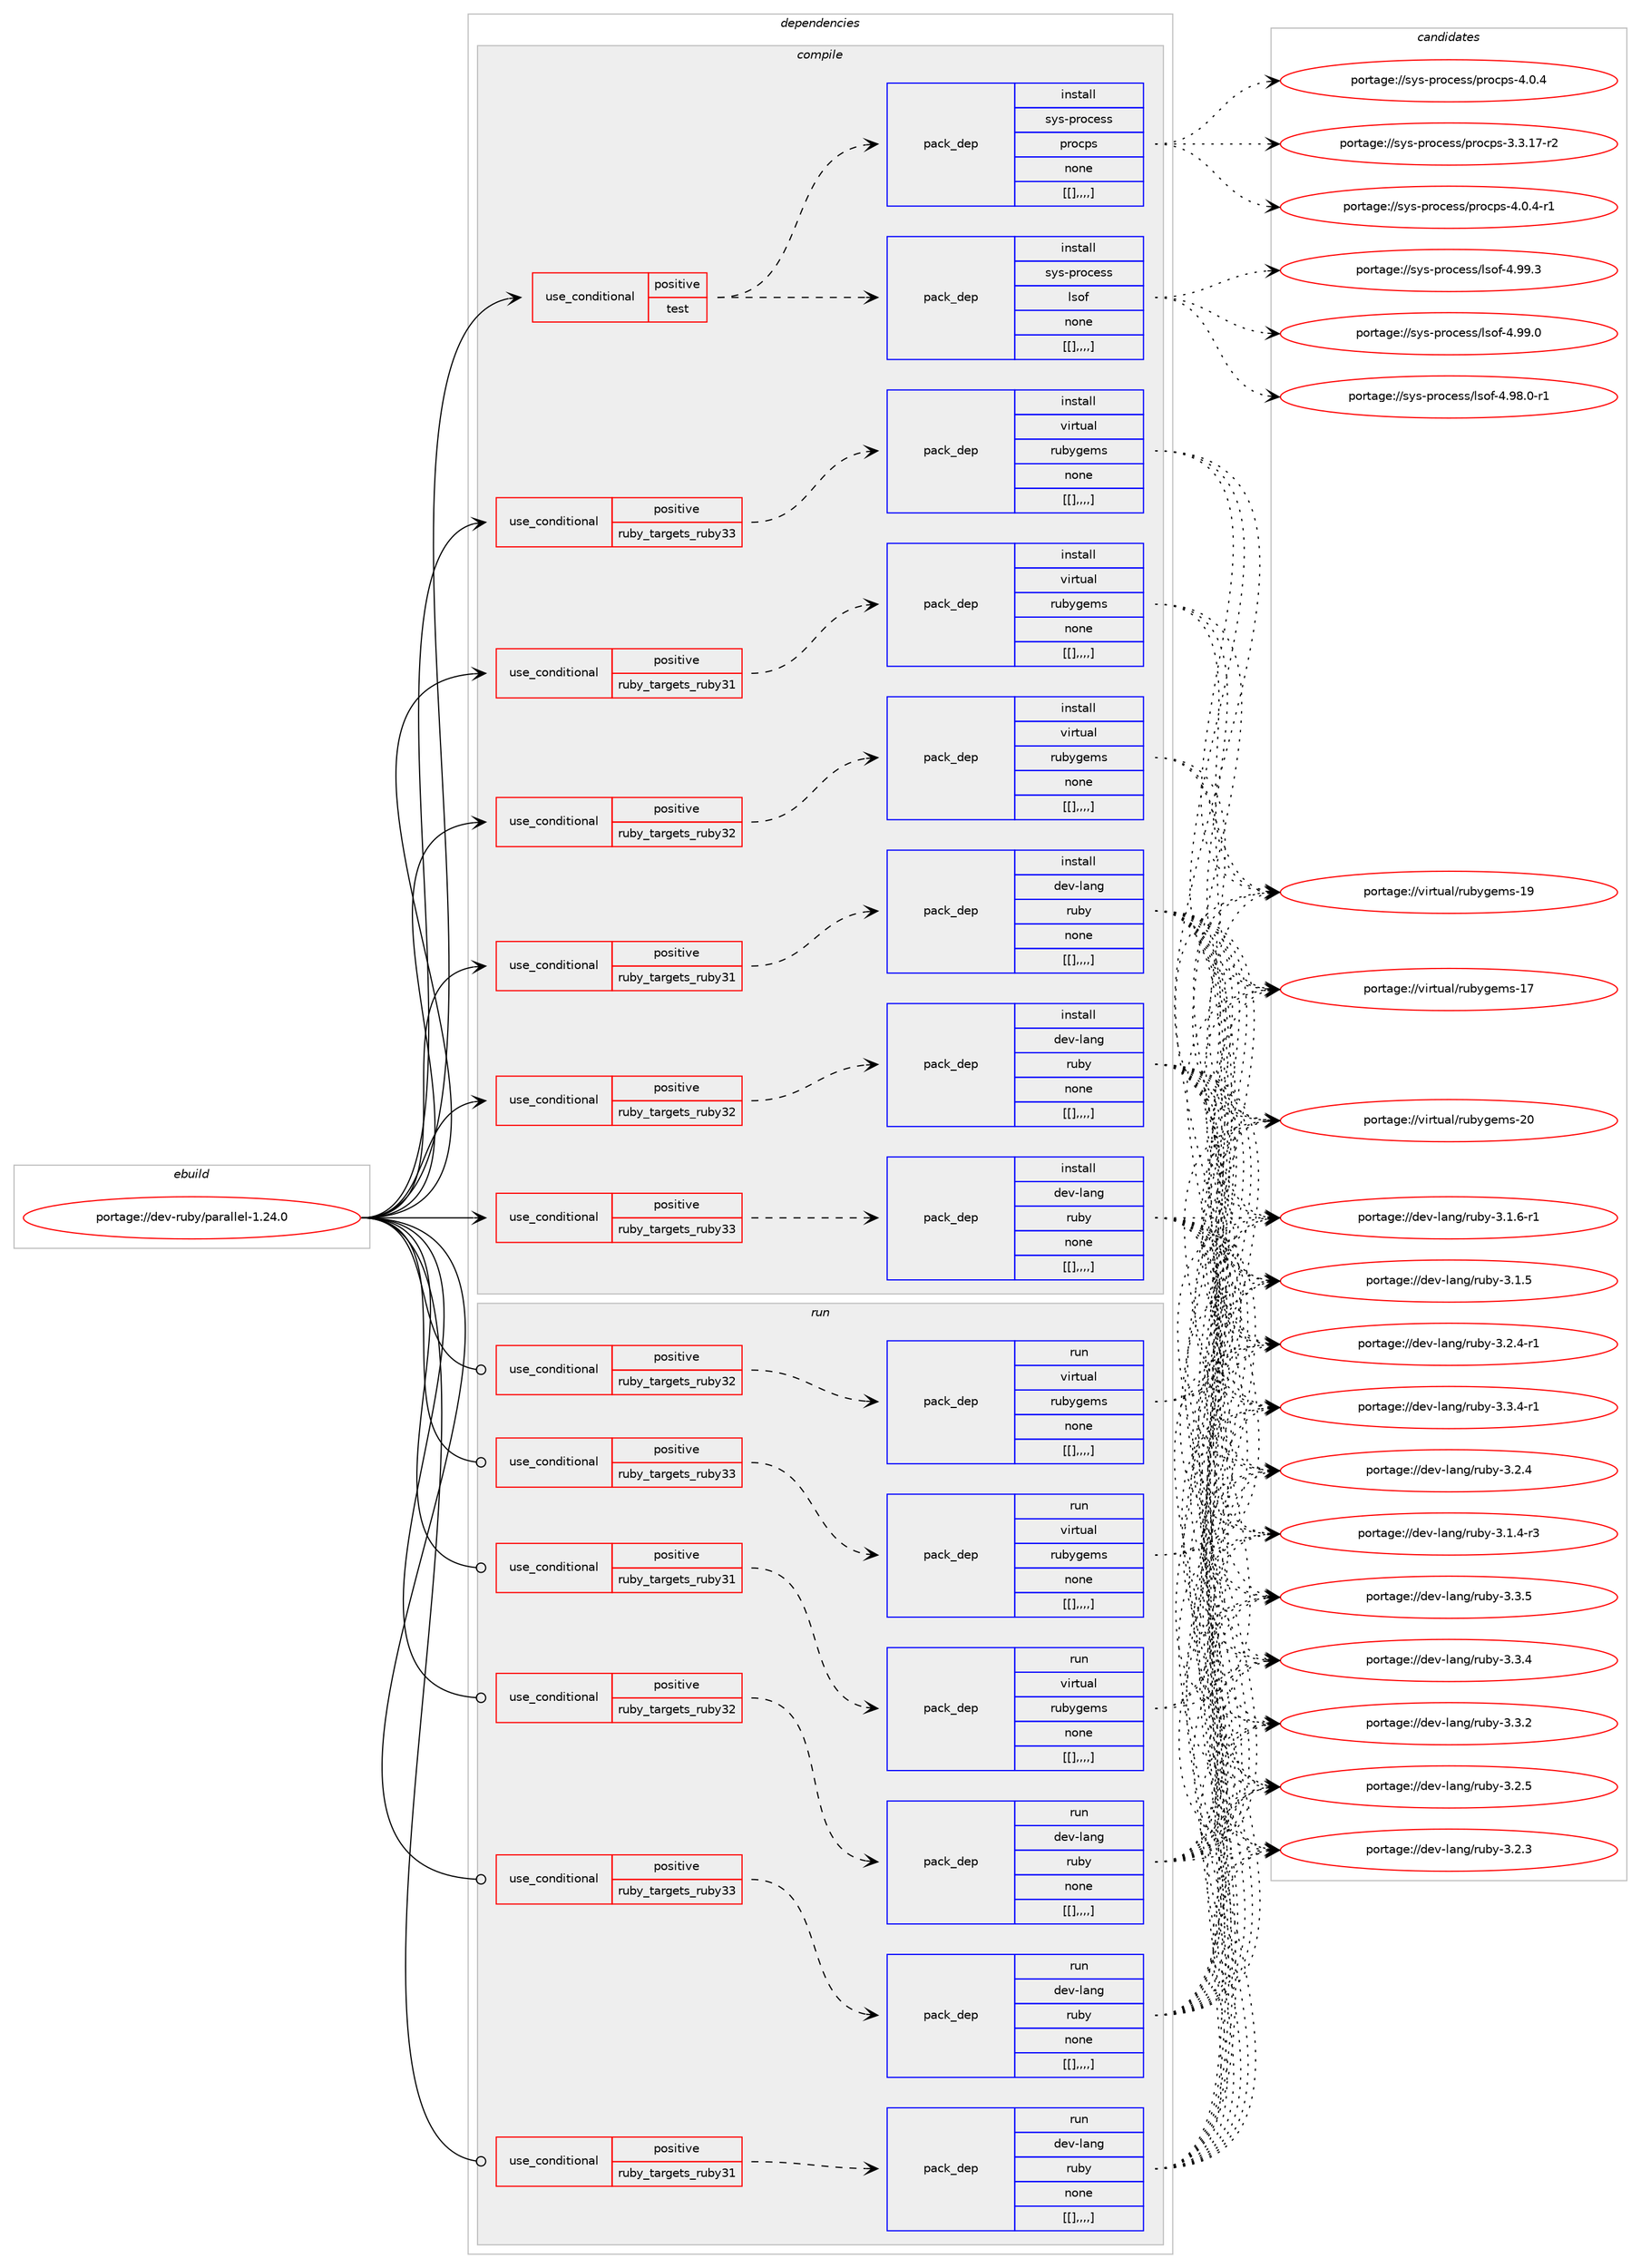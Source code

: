 digraph prolog {

# *************
# Graph options
# *************

newrank=true;
concentrate=true;
compound=true;
graph [rankdir=LR,fontname=Helvetica,fontsize=10,ranksep=1.5];#, ranksep=2.5, nodesep=0.2];
edge  [arrowhead=vee];
node  [fontname=Helvetica,fontsize=10];

# **********
# The ebuild
# **********

subgraph cluster_leftcol {
color=gray;
label=<<i>ebuild</i>>;
id [label="portage://dev-ruby/parallel-1.24.0", color=red, width=4, href="../dev-ruby/parallel-1.24.0.svg"];
}

# ****************
# The dependencies
# ****************

subgraph cluster_midcol {
color=gray;
label=<<i>dependencies</i>>;
subgraph cluster_compile {
fillcolor="#eeeeee";
style=filled;
label=<<i>compile</i>>;
subgraph cond53729 {
dependency196653 [label=<<TABLE BORDER="0" CELLBORDER="1" CELLSPACING="0" CELLPADDING="4"><TR><TD ROWSPAN="3" CELLPADDING="10">use_conditional</TD></TR><TR><TD>positive</TD></TR><TR><TD>ruby_targets_ruby31</TD></TR></TABLE>>, shape=none, color=red];
subgraph pack141579 {
dependency196654 [label=<<TABLE BORDER="0" CELLBORDER="1" CELLSPACING="0" CELLPADDING="4" WIDTH="220"><TR><TD ROWSPAN="6" CELLPADDING="30">pack_dep</TD></TR><TR><TD WIDTH="110">install</TD></TR><TR><TD>dev-lang</TD></TR><TR><TD>ruby</TD></TR><TR><TD>none</TD></TR><TR><TD>[[],,,,]</TD></TR></TABLE>>, shape=none, color=blue];
}
dependency196653:e -> dependency196654:w [weight=20,style="dashed",arrowhead="vee"];
}
id:e -> dependency196653:w [weight=20,style="solid",arrowhead="vee"];
subgraph cond53730 {
dependency196655 [label=<<TABLE BORDER="0" CELLBORDER="1" CELLSPACING="0" CELLPADDING="4"><TR><TD ROWSPAN="3" CELLPADDING="10">use_conditional</TD></TR><TR><TD>positive</TD></TR><TR><TD>ruby_targets_ruby31</TD></TR></TABLE>>, shape=none, color=red];
subgraph pack141580 {
dependency196656 [label=<<TABLE BORDER="0" CELLBORDER="1" CELLSPACING="0" CELLPADDING="4" WIDTH="220"><TR><TD ROWSPAN="6" CELLPADDING="30">pack_dep</TD></TR><TR><TD WIDTH="110">install</TD></TR><TR><TD>virtual</TD></TR><TR><TD>rubygems</TD></TR><TR><TD>none</TD></TR><TR><TD>[[],,,,]</TD></TR></TABLE>>, shape=none, color=blue];
}
dependency196655:e -> dependency196656:w [weight=20,style="dashed",arrowhead="vee"];
}
id:e -> dependency196655:w [weight=20,style="solid",arrowhead="vee"];
subgraph cond53731 {
dependency196657 [label=<<TABLE BORDER="0" CELLBORDER="1" CELLSPACING="0" CELLPADDING="4"><TR><TD ROWSPAN="3" CELLPADDING="10">use_conditional</TD></TR><TR><TD>positive</TD></TR><TR><TD>ruby_targets_ruby32</TD></TR></TABLE>>, shape=none, color=red];
subgraph pack141581 {
dependency196658 [label=<<TABLE BORDER="0" CELLBORDER="1" CELLSPACING="0" CELLPADDING="4" WIDTH="220"><TR><TD ROWSPAN="6" CELLPADDING="30">pack_dep</TD></TR><TR><TD WIDTH="110">install</TD></TR><TR><TD>dev-lang</TD></TR><TR><TD>ruby</TD></TR><TR><TD>none</TD></TR><TR><TD>[[],,,,]</TD></TR></TABLE>>, shape=none, color=blue];
}
dependency196657:e -> dependency196658:w [weight=20,style="dashed",arrowhead="vee"];
}
id:e -> dependency196657:w [weight=20,style="solid",arrowhead="vee"];
subgraph cond53732 {
dependency196659 [label=<<TABLE BORDER="0" CELLBORDER="1" CELLSPACING="0" CELLPADDING="4"><TR><TD ROWSPAN="3" CELLPADDING="10">use_conditional</TD></TR><TR><TD>positive</TD></TR><TR><TD>ruby_targets_ruby32</TD></TR></TABLE>>, shape=none, color=red];
subgraph pack141582 {
dependency196660 [label=<<TABLE BORDER="0" CELLBORDER="1" CELLSPACING="0" CELLPADDING="4" WIDTH="220"><TR><TD ROWSPAN="6" CELLPADDING="30">pack_dep</TD></TR><TR><TD WIDTH="110">install</TD></TR><TR><TD>virtual</TD></TR><TR><TD>rubygems</TD></TR><TR><TD>none</TD></TR><TR><TD>[[],,,,]</TD></TR></TABLE>>, shape=none, color=blue];
}
dependency196659:e -> dependency196660:w [weight=20,style="dashed",arrowhead="vee"];
}
id:e -> dependency196659:w [weight=20,style="solid",arrowhead="vee"];
subgraph cond53733 {
dependency196661 [label=<<TABLE BORDER="0" CELLBORDER="1" CELLSPACING="0" CELLPADDING="4"><TR><TD ROWSPAN="3" CELLPADDING="10">use_conditional</TD></TR><TR><TD>positive</TD></TR><TR><TD>ruby_targets_ruby33</TD></TR></TABLE>>, shape=none, color=red];
subgraph pack141583 {
dependency196662 [label=<<TABLE BORDER="0" CELLBORDER="1" CELLSPACING="0" CELLPADDING="4" WIDTH="220"><TR><TD ROWSPAN="6" CELLPADDING="30">pack_dep</TD></TR><TR><TD WIDTH="110">install</TD></TR><TR><TD>dev-lang</TD></TR><TR><TD>ruby</TD></TR><TR><TD>none</TD></TR><TR><TD>[[],,,,]</TD></TR></TABLE>>, shape=none, color=blue];
}
dependency196661:e -> dependency196662:w [weight=20,style="dashed",arrowhead="vee"];
}
id:e -> dependency196661:w [weight=20,style="solid",arrowhead="vee"];
subgraph cond53734 {
dependency196663 [label=<<TABLE BORDER="0" CELLBORDER="1" CELLSPACING="0" CELLPADDING="4"><TR><TD ROWSPAN="3" CELLPADDING="10">use_conditional</TD></TR><TR><TD>positive</TD></TR><TR><TD>ruby_targets_ruby33</TD></TR></TABLE>>, shape=none, color=red];
subgraph pack141584 {
dependency196664 [label=<<TABLE BORDER="0" CELLBORDER="1" CELLSPACING="0" CELLPADDING="4" WIDTH="220"><TR><TD ROWSPAN="6" CELLPADDING="30">pack_dep</TD></TR><TR><TD WIDTH="110">install</TD></TR><TR><TD>virtual</TD></TR><TR><TD>rubygems</TD></TR><TR><TD>none</TD></TR><TR><TD>[[],,,,]</TD></TR></TABLE>>, shape=none, color=blue];
}
dependency196663:e -> dependency196664:w [weight=20,style="dashed",arrowhead="vee"];
}
id:e -> dependency196663:w [weight=20,style="solid",arrowhead="vee"];
subgraph cond53735 {
dependency196665 [label=<<TABLE BORDER="0" CELLBORDER="1" CELLSPACING="0" CELLPADDING="4"><TR><TD ROWSPAN="3" CELLPADDING="10">use_conditional</TD></TR><TR><TD>positive</TD></TR><TR><TD>test</TD></TR></TABLE>>, shape=none, color=red];
subgraph pack141585 {
dependency196666 [label=<<TABLE BORDER="0" CELLBORDER="1" CELLSPACING="0" CELLPADDING="4" WIDTH="220"><TR><TD ROWSPAN="6" CELLPADDING="30">pack_dep</TD></TR><TR><TD WIDTH="110">install</TD></TR><TR><TD>sys-process</TD></TR><TR><TD>lsof</TD></TR><TR><TD>none</TD></TR><TR><TD>[[],,,,]</TD></TR></TABLE>>, shape=none, color=blue];
}
dependency196665:e -> dependency196666:w [weight=20,style="dashed",arrowhead="vee"];
subgraph pack141586 {
dependency196667 [label=<<TABLE BORDER="0" CELLBORDER="1" CELLSPACING="0" CELLPADDING="4" WIDTH="220"><TR><TD ROWSPAN="6" CELLPADDING="30">pack_dep</TD></TR><TR><TD WIDTH="110">install</TD></TR><TR><TD>sys-process</TD></TR><TR><TD>procps</TD></TR><TR><TD>none</TD></TR><TR><TD>[[],,,,]</TD></TR></TABLE>>, shape=none, color=blue];
}
dependency196665:e -> dependency196667:w [weight=20,style="dashed",arrowhead="vee"];
}
id:e -> dependency196665:w [weight=20,style="solid",arrowhead="vee"];
}
subgraph cluster_compileandrun {
fillcolor="#eeeeee";
style=filled;
label=<<i>compile and run</i>>;
}
subgraph cluster_run {
fillcolor="#eeeeee";
style=filled;
label=<<i>run</i>>;
subgraph cond53736 {
dependency196668 [label=<<TABLE BORDER="0" CELLBORDER="1" CELLSPACING="0" CELLPADDING="4"><TR><TD ROWSPAN="3" CELLPADDING="10">use_conditional</TD></TR><TR><TD>positive</TD></TR><TR><TD>ruby_targets_ruby31</TD></TR></TABLE>>, shape=none, color=red];
subgraph pack141587 {
dependency196669 [label=<<TABLE BORDER="0" CELLBORDER="1" CELLSPACING="0" CELLPADDING="4" WIDTH="220"><TR><TD ROWSPAN="6" CELLPADDING="30">pack_dep</TD></TR><TR><TD WIDTH="110">run</TD></TR><TR><TD>dev-lang</TD></TR><TR><TD>ruby</TD></TR><TR><TD>none</TD></TR><TR><TD>[[],,,,]</TD></TR></TABLE>>, shape=none, color=blue];
}
dependency196668:e -> dependency196669:w [weight=20,style="dashed",arrowhead="vee"];
}
id:e -> dependency196668:w [weight=20,style="solid",arrowhead="odot"];
subgraph cond53737 {
dependency196670 [label=<<TABLE BORDER="0" CELLBORDER="1" CELLSPACING="0" CELLPADDING="4"><TR><TD ROWSPAN="3" CELLPADDING="10">use_conditional</TD></TR><TR><TD>positive</TD></TR><TR><TD>ruby_targets_ruby31</TD></TR></TABLE>>, shape=none, color=red];
subgraph pack141588 {
dependency196671 [label=<<TABLE BORDER="0" CELLBORDER="1" CELLSPACING="0" CELLPADDING="4" WIDTH="220"><TR><TD ROWSPAN="6" CELLPADDING="30">pack_dep</TD></TR><TR><TD WIDTH="110">run</TD></TR><TR><TD>virtual</TD></TR><TR><TD>rubygems</TD></TR><TR><TD>none</TD></TR><TR><TD>[[],,,,]</TD></TR></TABLE>>, shape=none, color=blue];
}
dependency196670:e -> dependency196671:w [weight=20,style="dashed",arrowhead="vee"];
}
id:e -> dependency196670:w [weight=20,style="solid",arrowhead="odot"];
subgraph cond53738 {
dependency196672 [label=<<TABLE BORDER="0" CELLBORDER="1" CELLSPACING="0" CELLPADDING="4"><TR><TD ROWSPAN="3" CELLPADDING="10">use_conditional</TD></TR><TR><TD>positive</TD></TR><TR><TD>ruby_targets_ruby32</TD></TR></TABLE>>, shape=none, color=red];
subgraph pack141589 {
dependency196673 [label=<<TABLE BORDER="0" CELLBORDER="1" CELLSPACING="0" CELLPADDING="4" WIDTH="220"><TR><TD ROWSPAN="6" CELLPADDING="30">pack_dep</TD></TR><TR><TD WIDTH="110">run</TD></TR><TR><TD>dev-lang</TD></TR><TR><TD>ruby</TD></TR><TR><TD>none</TD></TR><TR><TD>[[],,,,]</TD></TR></TABLE>>, shape=none, color=blue];
}
dependency196672:e -> dependency196673:w [weight=20,style="dashed",arrowhead="vee"];
}
id:e -> dependency196672:w [weight=20,style="solid",arrowhead="odot"];
subgraph cond53739 {
dependency196674 [label=<<TABLE BORDER="0" CELLBORDER="1" CELLSPACING="0" CELLPADDING="4"><TR><TD ROWSPAN="3" CELLPADDING="10">use_conditional</TD></TR><TR><TD>positive</TD></TR><TR><TD>ruby_targets_ruby32</TD></TR></TABLE>>, shape=none, color=red];
subgraph pack141590 {
dependency196675 [label=<<TABLE BORDER="0" CELLBORDER="1" CELLSPACING="0" CELLPADDING="4" WIDTH="220"><TR><TD ROWSPAN="6" CELLPADDING="30">pack_dep</TD></TR><TR><TD WIDTH="110">run</TD></TR><TR><TD>virtual</TD></TR><TR><TD>rubygems</TD></TR><TR><TD>none</TD></TR><TR><TD>[[],,,,]</TD></TR></TABLE>>, shape=none, color=blue];
}
dependency196674:e -> dependency196675:w [weight=20,style="dashed",arrowhead="vee"];
}
id:e -> dependency196674:w [weight=20,style="solid",arrowhead="odot"];
subgraph cond53740 {
dependency196676 [label=<<TABLE BORDER="0" CELLBORDER="1" CELLSPACING="0" CELLPADDING="4"><TR><TD ROWSPAN="3" CELLPADDING="10">use_conditional</TD></TR><TR><TD>positive</TD></TR><TR><TD>ruby_targets_ruby33</TD></TR></TABLE>>, shape=none, color=red];
subgraph pack141591 {
dependency196677 [label=<<TABLE BORDER="0" CELLBORDER="1" CELLSPACING="0" CELLPADDING="4" WIDTH="220"><TR><TD ROWSPAN="6" CELLPADDING="30">pack_dep</TD></TR><TR><TD WIDTH="110">run</TD></TR><TR><TD>dev-lang</TD></TR><TR><TD>ruby</TD></TR><TR><TD>none</TD></TR><TR><TD>[[],,,,]</TD></TR></TABLE>>, shape=none, color=blue];
}
dependency196676:e -> dependency196677:w [weight=20,style="dashed",arrowhead="vee"];
}
id:e -> dependency196676:w [weight=20,style="solid",arrowhead="odot"];
subgraph cond53741 {
dependency196678 [label=<<TABLE BORDER="0" CELLBORDER="1" CELLSPACING="0" CELLPADDING="4"><TR><TD ROWSPAN="3" CELLPADDING="10">use_conditional</TD></TR><TR><TD>positive</TD></TR><TR><TD>ruby_targets_ruby33</TD></TR></TABLE>>, shape=none, color=red];
subgraph pack141592 {
dependency196679 [label=<<TABLE BORDER="0" CELLBORDER="1" CELLSPACING="0" CELLPADDING="4" WIDTH="220"><TR><TD ROWSPAN="6" CELLPADDING="30">pack_dep</TD></TR><TR><TD WIDTH="110">run</TD></TR><TR><TD>virtual</TD></TR><TR><TD>rubygems</TD></TR><TR><TD>none</TD></TR><TR><TD>[[],,,,]</TD></TR></TABLE>>, shape=none, color=blue];
}
dependency196678:e -> dependency196679:w [weight=20,style="dashed",arrowhead="vee"];
}
id:e -> dependency196678:w [weight=20,style="solid",arrowhead="odot"];
}
}

# **************
# The candidates
# **************

subgraph cluster_choices {
rank=same;
color=gray;
label=<<i>candidates</i>>;

subgraph choice141579 {
color=black;
nodesep=1;
choice10010111845108971101034711411798121455146514653 [label="portage://dev-lang/ruby-3.3.5", color=red, width=4,href="../dev-lang/ruby-3.3.5.svg"];
choice100101118451089711010347114117981214551465146524511449 [label="portage://dev-lang/ruby-3.3.4-r1", color=red, width=4,href="../dev-lang/ruby-3.3.4-r1.svg"];
choice10010111845108971101034711411798121455146514652 [label="portage://dev-lang/ruby-3.3.4", color=red, width=4,href="../dev-lang/ruby-3.3.4.svg"];
choice10010111845108971101034711411798121455146514650 [label="portage://dev-lang/ruby-3.3.2", color=red, width=4,href="../dev-lang/ruby-3.3.2.svg"];
choice10010111845108971101034711411798121455146504653 [label="portage://dev-lang/ruby-3.2.5", color=red, width=4,href="../dev-lang/ruby-3.2.5.svg"];
choice100101118451089711010347114117981214551465046524511449 [label="portage://dev-lang/ruby-3.2.4-r1", color=red, width=4,href="../dev-lang/ruby-3.2.4-r1.svg"];
choice10010111845108971101034711411798121455146504652 [label="portage://dev-lang/ruby-3.2.4", color=red, width=4,href="../dev-lang/ruby-3.2.4.svg"];
choice10010111845108971101034711411798121455146504651 [label="portage://dev-lang/ruby-3.2.3", color=red, width=4,href="../dev-lang/ruby-3.2.3.svg"];
choice100101118451089711010347114117981214551464946544511449 [label="portage://dev-lang/ruby-3.1.6-r1", color=red, width=4,href="../dev-lang/ruby-3.1.6-r1.svg"];
choice10010111845108971101034711411798121455146494653 [label="portage://dev-lang/ruby-3.1.5", color=red, width=4,href="../dev-lang/ruby-3.1.5.svg"];
choice100101118451089711010347114117981214551464946524511451 [label="portage://dev-lang/ruby-3.1.4-r3", color=red, width=4,href="../dev-lang/ruby-3.1.4-r3.svg"];
dependency196654:e -> choice10010111845108971101034711411798121455146514653:w [style=dotted,weight="100"];
dependency196654:e -> choice100101118451089711010347114117981214551465146524511449:w [style=dotted,weight="100"];
dependency196654:e -> choice10010111845108971101034711411798121455146514652:w [style=dotted,weight="100"];
dependency196654:e -> choice10010111845108971101034711411798121455146514650:w [style=dotted,weight="100"];
dependency196654:e -> choice10010111845108971101034711411798121455146504653:w [style=dotted,weight="100"];
dependency196654:e -> choice100101118451089711010347114117981214551465046524511449:w [style=dotted,weight="100"];
dependency196654:e -> choice10010111845108971101034711411798121455146504652:w [style=dotted,weight="100"];
dependency196654:e -> choice10010111845108971101034711411798121455146504651:w [style=dotted,weight="100"];
dependency196654:e -> choice100101118451089711010347114117981214551464946544511449:w [style=dotted,weight="100"];
dependency196654:e -> choice10010111845108971101034711411798121455146494653:w [style=dotted,weight="100"];
dependency196654:e -> choice100101118451089711010347114117981214551464946524511451:w [style=dotted,weight="100"];
}
subgraph choice141580 {
color=black;
nodesep=1;
choice118105114116117971084711411798121103101109115455048 [label="portage://virtual/rubygems-20", color=red, width=4,href="../virtual/rubygems-20.svg"];
choice118105114116117971084711411798121103101109115454957 [label="portage://virtual/rubygems-19", color=red, width=4,href="../virtual/rubygems-19.svg"];
choice118105114116117971084711411798121103101109115454955 [label="portage://virtual/rubygems-17", color=red, width=4,href="../virtual/rubygems-17.svg"];
dependency196656:e -> choice118105114116117971084711411798121103101109115455048:w [style=dotted,weight="100"];
dependency196656:e -> choice118105114116117971084711411798121103101109115454957:w [style=dotted,weight="100"];
dependency196656:e -> choice118105114116117971084711411798121103101109115454955:w [style=dotted,weight="100"];
}
subgraph choice141581 {
color=black;
nodesep=1;
choice10010111845108971101034711411798121455146514653 [label="portage://dev-lang/ruby-3.3.5", color=red, width=4,href="../dev-lang/ruby-3.3.5.svg"];
choice100101118451089711010347114117981214551465146524511449 [label="portage://dev-lang/ruby-3.3.4-r1", color=red, width=4,href="../dev-lang/ruby-3.3.4-r1.svg"];
choice10010111845108971101034711411798121455146514652 [label="portage://dev-lang/ruby-3.3.4", color=red, width=4,href="../dev-lang/ruby-3.3.4.svg"];
choice10010111845108971101034711411798121455146514650 [label="portage://dev-lang/ruby-3.3.2", color=red, width=4,href="../dev-lang/ruby-3.3.2.svg"];
choice10010111845108971101034711411798121455146504653 [label="portage://dev-lang/ruby-3.2.5", color=red, width=4,href="../dev-lang/ruby-3.2.5.svg"];
choice100101118451089711010347114117981214551465046524511449 [label="portage://dev-lang/ruby-3.2.4-r1", color=red, width=4,href="../dev-lang/ruby-3.2.4-r1.svg"];
choice10010111845108971101034711411798121455146504652 [label="portage://dev-lang/ruby-3.2.4", color=red, width=4,href="../dev-lang/ruby-3.2.4.svg"];
choice10010111845108971101034711411798121455146504651 [label="portage://dev-lang/ruby-3.2.3", color=red, width=4,href="../dev-lang/ruby-3.2.3.svg"];
choice100101118451089711010347114117981214551464946544511449 [label="portage://dev-lang/ruby-3.1.6-r1", color=red, width=4,href="../dev-lang/ruby-3.1.6-r1.svg"];
choice10010111845108971101034711411798121455146494653 [label="portage://dev-lang/ruby-3.1.5", color=red, width=4,href="../dev-lang/ruby-3.1.5.svg"];
choice100101118451089711010347114117981214551464946524511451 [label="portage://dev-lang/ruby-3.1.4-r3", color=red, width=4,href="../dev-lang/ruby-3.1.4-r3.svg"];
dependency196658:e -> choice10010111845108971101034711411798121455146514653:w [style=dotted,weight="100"];
dependency196658:e -> choice100101118451089711010347114117981214551465146524511449:w [style=dotted,weight="100"];
dependency196658:e -> choice10010111845108971101034711411798121455146514652:w [style=dotted,weight="100"];
dependency196658:e -> choice10010111845108971101034711411798121455146514650:w [style=dotted,weight="100"];
dependency196658:e -> choice10010111845108971101034711411798121455146504653:w [style=dotted,weight="100"];
dependency196658:e -> choice100101118451089711010347114117981214551465046524511449:w [style=dotted,weight="100"];
dependency196658:e -> choice10010111845108971101034711411798121455146504652:w [style=dotted,weight="100"];
dependency196658:e -> choice10010111845108971101034711411798121455146504651:w [style=dotted,weight="100"];
dependency196658:e -> choice100101118451089711010347114117981214551464946544511449:w [style=dotted,weight="100"];
dependency196658:e -> choice10010111845108971101034711411798121455146494653:w [style=dotted,weight="100"];
dependency196658:e -> choice100101118451089711010347114117981214551464946524511451:w [style=dotted,weight="100"];
}
subgraph choice141582 {
color=black;
nodesep=1;
choice118105114116117971084711411798121103101109115455048 [label="portage://virtual/rubygems-20", color=red, width=4,href="../virtual/rubygems-20.svg"];
choice118105114116117971084711411798121103101109115454957 [label="portage://virtual/rubygems-19", color=red, width=4,href="../virtual/rubygems-19.svg"];
choice118105114116117971084711411798121103101109115454955 [label="portage://virtual/rubygems-17", color=red, width=4,href="../virtual/rubygems-17.svg"];
dependency196660:e -> choice118105114116117971084711411798121103101109115455048:w [style=dotted,weight="100"];
dependency196660:e -> choice118105114116117971084711411798121103101109115454957:w [style=dotted,weight="100"];
dependency196660:e -> choice118105114116117971084711411798121103101109115454955:w [style=dotted,weight="100"];
}
subgraph choice141583 {
color=black;
nodesep=1;
choice10010111845108971101034711411798121455146514653 [label="portage://dev-lang/ruby-3.3.5", color=red, width=4,href="../dev-lang/ruby-3.3.5.svg"];
choice100101118451089711010347114117981214551465146524511449 [label="portage://dev-lang/ruby-3.3.4-r1", color=red, width=4,href="../dev-lang/ruby-3.3.4-r1.svg"];
choice10010111845108971101034711411798121455146514652 [label="portage://dev-lang/ruby-3.3.4", color=red, width=4,href="../dev-lang/ruby-3.3.4.svg"];
choice10010111845108971101034711411798121455146514650 [label="portage://dev-lang/ruby-3.3.2", color=red, width=4,href="../dev-lang/ruby-3.3.2.svg"];
choice10010111845108971101034711411798121455146504653 [label="portage://dev-lang/ruby-3.2.5", color=red, width=4,href="../dev-lang/ruby-3.2.5.svg"];
choice100101118451089711010347114117981214551465046524511449 [label="portage://dev-lang/ruby-3.2.4-r1", color=red, width=4,href="../dev-lang/ruby-3.2.4-r1.svg"];
choice10010111845108971101034711411798121455146504652 [label="portage://dev-lang/ruby-3.2.4", color=red, width=4,href="../dev-lang/ruby-3.2.4.svg"];
choice10010111845108971101034711411798121455146504651 [label="portage://dev-lang/ruby-3.2.3", color=red, width=4,href="../dev-lang/ruby-3.2.3.svg"];
choice100101118451089711010347114117981214551464946544511449 [label="portage://dev-lang/ruby-3.1.6-r1", color=red, width=4,href="../dev-lang/ruby-3.1.6-r1.svg"];
choice10010111845108971101034711411798121455146494653 [label="portage://dev-lang/ruby-3.1.5", color=red, width=4,href="../dev-lang/ruby-3.1.5.svg"];
choice100101118451089711010347114117981214551464946524511451 [label="portage://dev-lang/ruby-3.1.4-r3", color=red, width=4,href="../dev-lang/ruby-3.1.4-r3.svg"];
dependency196662:e -> choice10010111845108971101034711411798121455146514653:w [style=dotted,weight="100"];
dependency196662:e -> choice100101118451089711010347114117981214551465146524511449:w [style=dotted,weight="100"];
dependency196662:e -> choice10010111845108971101034711411798121455146514652:w [style=dotted,weight="100"];
dependency196662:e -> choice10010111845108971101034711411798121455146514650:w [style=dotted,weight="100"];
dependency196662:e -> choice10010111845108971101034711411798121455146504653:w [style=dotted,weight="100"];
dependency196662:e -> choice100101118451089711010347114117981214551465046524511449:w [style=dotted,weight="100"];
dependency196662:e -> choice10010111845108971101034711411798121455146504652:w [style=dotted,weight="100"];
dependency196662:e -> choice10010111845108971101034711411798121455146504651:w [style=dotted,weight="100"];
dependency196662:e -> choice100101118451089711010347114117981214551464946544511449:w [style=dotted,weight="100"];
dependency196662:e -> choice10010111845108971101034711411798121455146494653:w [style=dotted,weight="100"];
dependency196662:e -> choice100101118451089711010347114117981214551464946524511451:w [style=dotted,weight="100"];
}
subgraph choice141584 {
color=black;
nodesep=1;
choice118105114116117971084711411798121103101109115455048 [label="portage://virtual/rubygems-20", color=red, width=4,href="../virtual/rubygems-20.svg"];
choice118105114116117971084711411798121103101109115454957 [label="portage://virtual/rubygems-19", color=red, width=4,href="../virtual/rubygems-19.svg"];
choice118105114116117971084711411798121103101109115454955 [label="portage://virtual/rubygems-17", color=red, width=4,href="../virtual/rubygems-17.svg"];
dependency196664:e -> choice118105114116117971084711411798121103101109115455048:w [style=dotted,weight="100"];
dependency196664:e -> choice118105114116117971084711411798121103101109115454957:w [style=dotted,weight="100"];
dependency196664:e -> choice118105114116117971084711411798121103101109115454955:w [style=dotted,weight="100"];
}
subgraph choice141585 {
color=black;
nodesep=1;
choice11512111545112114111991011151154710811511110245524657574651 [label="portage://sys-process/lsof-4.99.3", color=red, width=4,href="../sys-process/lsof-4.99.3.svg"];
choice11512111545112114111991011151154710811511110245524657574648 [label="portage://sys-process/lsof-4.99.0", color=red, width=4,href="../sys-process/lsof-4.99.0.svg"];
choice115121115451121141119910111511547108115111102455246575646484511449 [label="portage://sys-process/lsof-4.98.0-r1", color=red, width=4,href="../sys-process/lsof-4.98.0-r1.svg"];
dependency196666:e -> choice11512111545112114111991011151154710811511110245524657574651:w [style=dotted,weight="100"];
dependency196666:e -> choice11512111545112114111991011151154710811511110245524657574648:w [style=dotted,weight="100"];
dependency196666:e -> choice115121115451121141119910111511547108115111102455246575646484511449:w [style=dotted,weight="100"];
}
subgraph choice141586 {
color=black;
nodesep=1;
choice115121115451121141119910111511547112114111991121154552464846524511449 [label="portage://sys-process/procps-4.0.4-r1", color=red, width=4,href="../sys-process/procps-4.0.4-r1.svg"];
choice11512111545112114111991011151154711211411199112115455246484652 [label="portage://sys-process/procps-4.0.4", color=red, width=4,href="../sys-process/procps-4.0.4.svg"];
choice11512111545112114111991011151154711211411199112115455146514649554511450 [label="portage://sys-process/procps-3.3.17-r2", color=red, width=4,href="../sys-process/procps-3.3.17-r2.svg"];
dependency196667:e -> choice115121115451121141119910111511547112114111991121154552464846524511449:w [style=dotted,weight="100"];
dependency196667:e -> choice11512111545112114111991011151154711211411199112115455246484652:w [style=dotted,weight="100"];
dependency196667:e -> choice11512111545112114111991011151154711211411199112115455146514649554511450:w [style=dotted,weight="100"];
}
subgraph choice141587 {
color=black;
nodesep=1;
choice10010111845108971101034711411798121455146514653 [label="portage://dev-lang/ruby-3.3.5", color=red, width=4,href="../dev-lang/ruby-3.3.5.svg"];
choice100101118451089711010347114117981214551465146524511449 [label="portage://dev-lang/ruby-3.3.4-r1", color=red, width=4,href="../dev-lang/ruby-3.3.4-r1.svg"];
choice10010111845108971101034711411798121455146514652 [label="portage://dev-lang/ruby-3.3.4", color=red, width=4,href="../dev-lang/ruby-3.3.4.svg"];
choice10010111845108971101034711411798121455146514650 [label="portage://dev-lang/ruby-3.3.2", color=red, width=4,href="../dev-lang/ruby-3.3.2.svg"];
choice10010111845108971101034711411798121455146504653 [label="portage://dev-lang/ruby-3.2.5", color=red, width=4,href="../dev-lang/ruby-3.2.5.svg"];
choice100101118451089711010347114117981214551465046524511449 [label="portage://dev-lang/ruby-3.2.4-r1", color=red, width=4,href="../dev-lang/ruby-3.2.4-r1.svg"];
choice10010111845108971101034711411798121455146504652 [label="portage://dev-lang/ruby-3.2.4", color=red, width=4,href="../dev-lang/ruby-3.2.4.svg"];
choice10010111845108971101034711411798121455146504651 [label="portage://dev-lang/ruby-3.2.3", color=red, width=4,href="../dev-lang/ruby-3.2.3.svg"];
choice100101118451089711010347114117981214551464946544511449 [label="portage://dev-lang/ruby-3.1.6-r1", color=red, width=4,href="../dev-lang/ruby-3.1.6-r1.svg"];
choice10010111845108971101034711411798121455146494653 [label="portage://dev-lang/ruby-3.1.5", color=red, width=4,href="../dev-lang/ruby-3.1.5.svg"];
choice100101118451089711010347114117981214551464946524511451 [label="portage://dev-lang/ruby-3.1.4-r3", color=red, width=4,href="../dev-lang/ruby-3.1.4-r3.svg"];
dependency196669:e -> choice10010111845108971101034711411798121455146514653:w [style=dotted,weight="100"];
dependency196669:e -> choice100101118451089711010347114117981214551465146524511449:w [style=dotted,weight="100"];
dependency196669:e -> choice10010111845108971101034711411798121455146514652:w [style=dotted,weight="100"];
dependency196669:e -> choice10010111845108971101034711411798121455146514650:w [style=dotted,weight="100"];
dependency196669:e -> choice10010111845108971101034711411798121455146504653:w [style=dotted,weight="100"];
dependency196669:e -> choice100101118451089711010347114117981214551465046524511449:w [style=dotted,weight="100"];
dependency196669:e -> choice10010111845108971101034711411798121455146504652:w [style=dotted,weight="100"];
dependency196669:e -> choice10010111845108971101034711411798121455146504651:w [style=dotted,weight="100"];
dependency196669:e -> choice100101118451089711010347114117981214551464946544511449:w [style=dotted,weight="100"];
dependency196669:e -> choice10010111845108971101034711411798121455146494653:w [style=dotted,weight="100"];
dependency196669:e -> choice100101118451089711010347114117981214551464946524511451:w [style=dotted,weight="100"];
}
subgraph choice141588 {
color=black;
nodesep=1;
choice118105114116117971084711411798121103101109115455048 [label="portage://virtual/rubygems-20", color=red, width=4,href="../virtual/rubygems-20.svg"];
choice118105114116117971084711411798121103101109115454957 [label="portage://virtual/rubygems-19", color=red, width=4,href="../virtual/rubygems-19.svg"];
choice118105114116117971084711411798121103101109115454955 [label="portage://virtual/rubygems-17", color=red, width=4,href="../virtual/rubygems-17.svg"];
dependency196671:e -> choice118105114116117971084711411798121103101109115455048:w [style=dotted,weight="100"];
dependency196671:e -> choice118105114116117971084711411798121103101109115454957:w [style=dotted,weight="100"];
dependency196671:e -> choice118105114116117971084711411798121103101109115454955:w [style=dotted,weight="100"];
}
subgraph choice141589 {
color=black;
nodesep=1;
choice10010111845108971101034711411798121455146514653 [label="portage://dev-lang/ruby-3.3.5", color=red, width=4,href="../dev-lang/ruby-3.3.5.svg"];
choice100101118451089711010347114117981214551465146524511449 [label="portage://dev-lang/ruby-3.3.4-r1", color=red, width=4,href="../dev-lang/ruby-3.3.4-r1.svg"];
choice10010111845108971101034711411798121455146514652 [label="portage://dev-lang/ruby-3.3.4", color=red, width=4,href="../dev-lang/ruby-3.3.4.svg"];
choice10010111845108971101034711411798121455146514650 [label="portage://dev-lang/ruby-3.3.2", color=red, width=4,href="../dev-lang/ruby-3.3.2.svg"];
choice10010111845108971101034711411798121455146504653 [label="portage://dev-lang/ruby-3.2.5", color=red, width=4,href="../dev-lang/ruby-3.2.5.svg"];
choice100101118451089711010347114117981214551465046524511449 [label="portage://dev-lang/ruby-3.2.4-r1", color=red, width=4,href="../dev-lang/ruby-3.2.4-r1.svg"];
choice10010111845108971101034711411798121455146504652 [label="portage://dev-lang/ruby-3.2.4", color=red, width=4,href="../dev-lang/ruby-3.2.4.svg"];
choice10010111845108971101034711411798121455146504651 [label="portage://dev-lang/ruby-3.2.3", color=red, width=4,href="../dev-lang/ruby-3.2.3.svg"];
choice100101118451089711010347114117981214551464946544511449 [label="portage://dev-lang/ruby-3.1.6-r1", color=red, width=4,href="../dev-lang/ruby-3.1.6-r1.svg"];
choice10010111845108971101034711411798121455146494653 [label="portage://dev-lang/ruby-3.1.5", color=red, width=4,href="../dev-lang/ruby-3.1.5.svg"];
choice100101118451089711010347114117981214551464946524511451 [label="portage://dev-lang/ruby-3.1.4-r3", color=red, width=4,href="../dev-lang/ruby-3.1.4-r3.svg"];
dependency196673:e -> choice10010111845108971101034711411798121455146514653:w [style=dotted,weight="100"];
dependency196673:e -> choice100101118451089711010347114117981214551465146524511449:w [style=dotted,weight="100"];
dependency196673:e -> choice10010111845108971101034711411798121455146514652:w [style=dotted,weight="100"];
dependency196673:e -> choice10010111845108971101034711411798121455146514650:w [style=dotted,weight="100"];
dependency196673:e -> choice10010111845108971101034711411798121455146504653:w [style=dotted,weight="100"];
dependency196673:e -> choice100101118451089711010347114117981214551465046524511449:w [style=dotted,weight="100"];
dependency196673:e -> choice10010111845108971101034711411798121455146504652:w [style=dotted,weight="100"];
dependency196673:e -> choice10010111845108971101034711411798121455146504651:w [style=dotted,weight="100"];
dependency196673:e -> choice100101118451089711010347114117981214551464946544511449:w [style=dotted,weight="100"];
dependency196673:e -> choice10010111845108971101034711411798121455146494653:w [style=dotted,weight="100"];
dependency196673:e -> choice100101118451089711010347114117981214551464946524511451:w [style=dotted,weight="100"];
}
subgraph choice141590 {
color=black;
nodesep=1;
choice118105114116117971084711411798121103101109115455048 [label="portage://virtual/rubygems-20", color=red, width=4,href="../virtual/rubygems-20.svg"];
choice118105114116117971084711411798121103101109115454957 [label="portage://virtual/rubygems-19", color=red, width=4,href="../virtual/rubygems-19.svg"];
choice118105114116117971084711411798121103101109115454955 [label="portage://virtual/rubygems-17", color=red, width=4,href="../virtual/rubygems-17.svg"];
dependency196675:e -> choice118105114116117971084711411798121103101109115455048:w [style=dotted,weight="100"];
dependency196675:e -> choice118105114116117971084711411798121103101109115454957:w [style=dotted,weight="100"];
dependency196675:e -> choice118105114116117971084711411798121103101109115454955:w [style=dotted,weight="100"];
}
subgraph choice141591 {
color=black;
nodesep=1;
choice10010111845108971101034711411798121455146514653 [label="portage://dev-lang/ruby-3.3.5", color=red, width=4,href="../dev-lang/ruby-3.3.5.svg"];
choice100101118451089711010347114117981214551465146524511449 [label="portage://dev-lang/ruby-3.3.4-r1", color=red, width=4,href="../dev-lang/ruby-3.3.4-r1.svg"];
choice10010111845108971101034711411798121455146514652 [label="portage://dev-lang/ruby-3.3.4", color=red, width=4,href="../dev-lang/ruby-3.3.4.svg"];
choice10010111845108971101034711411798121455146514650 [label="portage://dev-lang/ruby-3.3.2", color=red, width=4,href="../dev-lang/ruby-3.3.2.svg"];
choice10010111845108971101034711411798121455146504653 [label="portage://dev-lang/ruby-3.2.5", color=red, width=4,href="../dev-lang/ruby-3.2.5.svg"];
choice100101118451089711010347114117981214551465046524511449 [label="portage://dev-lang/ruby-3.2.4-r1", color=red, width=4,href="../dev-lang/ruby-3.2.4-r1.svg"];
choice10010111845108971101034711411798121455146504652 [label="portage://dev-lang/ruby-3.2.4", color=red, width=4,href="../dev-lang/ruby-3.2.4.svg"];
choice10010111845108971101034711411798121455146504651 [label="portage://dev-lang/ruby-3.2.3", color=red, width=4,href="../dev-lang/ruby-3.2.3.svg"];
choice100101118451089711010347114117981214551464946544511449 [label="portage://dev-lang/ruby-3.1.6-r1", color=red, width=4,href="../dev-lang/ruby-3.1.6-r1.svg"];
choice10010111845108971101034711411798121455146494653 [label="portage://dev-lang/ruby-3.1.5", color=red, width=4,href="../dev-lang/ruby-3.1.5.svg"];
choice100101118451089711010347114117981214551464946524511451 [label="portage://dev-lang/ruby-3.1.4-r3", color=red, width=4,href="../dev-lang/ruby-3.1.4-r3.svg"];
dependency196677:e -> choice10010111845108971101034711411798121455146514653:w [style=dotted,weight="100"];
dependency196677:e -> choice100101118451089711010347114117981214551465146524511449:w [style=dotted,weight="100"];
dependency196677:e -> choice10010111845108971101034711411798121455146514652:w [style=dotted,weight="100"];
dependency196677:e -> choice10010111845108971101034711411798121455146514650:w [style=dotted,weight="100"];
dependency196677:e -> choice10010111845108971101034711411798121455146504653:w [style=dotted,weight="100"];
dependency196677:e -> choice100101118451089711010347114117981214551465046524511449:w [style=dotted,weight="100"];
dependency196677:e -> choice10010111845108971101034711411798121455146504652:w [style=dotted,weight="100"];
dependency196677:e -> choice10010111845108971101034711411798121455146504651:w [style=dotted,weight="100"];
dependency196677:e -> choice100101118451089711010347114117981214551464946544511449:w [style=dotted,weight="100"];
dependency196677:e -> choice10010111845108971101034711411798121455146494653:w [style=dotted,weight="100"];
dependency196677:e -> choice100101118451089711010347114117981214551464946524511451:w [style=dotted,weight="100"];
}
subgraph choice141592 {
color=black;
nodesep=1;
choice118105114116117971084711411798121103101109115455048 [label="portage://virtual/rubygems-20", color=red, width=4,href="../virtual/rubygems-20.svg"];
choice118105114116117971084711411798121103101109115454957 [label="portage://virtual/rubygems-19", color=red, width=4,href="../virtual/rubygems-19.svg"];
choice118105114116117971084711411798121103101109115454955 [label="portage://virtual/rubygems-17", color=red, width=4,href="../virtual/rubygems-17.svg"];
dependency196679:e -> choice118105114116117971084711411798121103101109115455048:w [style=dotted,weight="100"];
dependency196679:e -> choice118105114116117971084711411798121103101109115454957:w [style=dotted,weight="100"];
dependency196679:e -> choice118105114116117971084711411798121103101109115454955:w [style=dotted,weight="100"];
}
}

}
